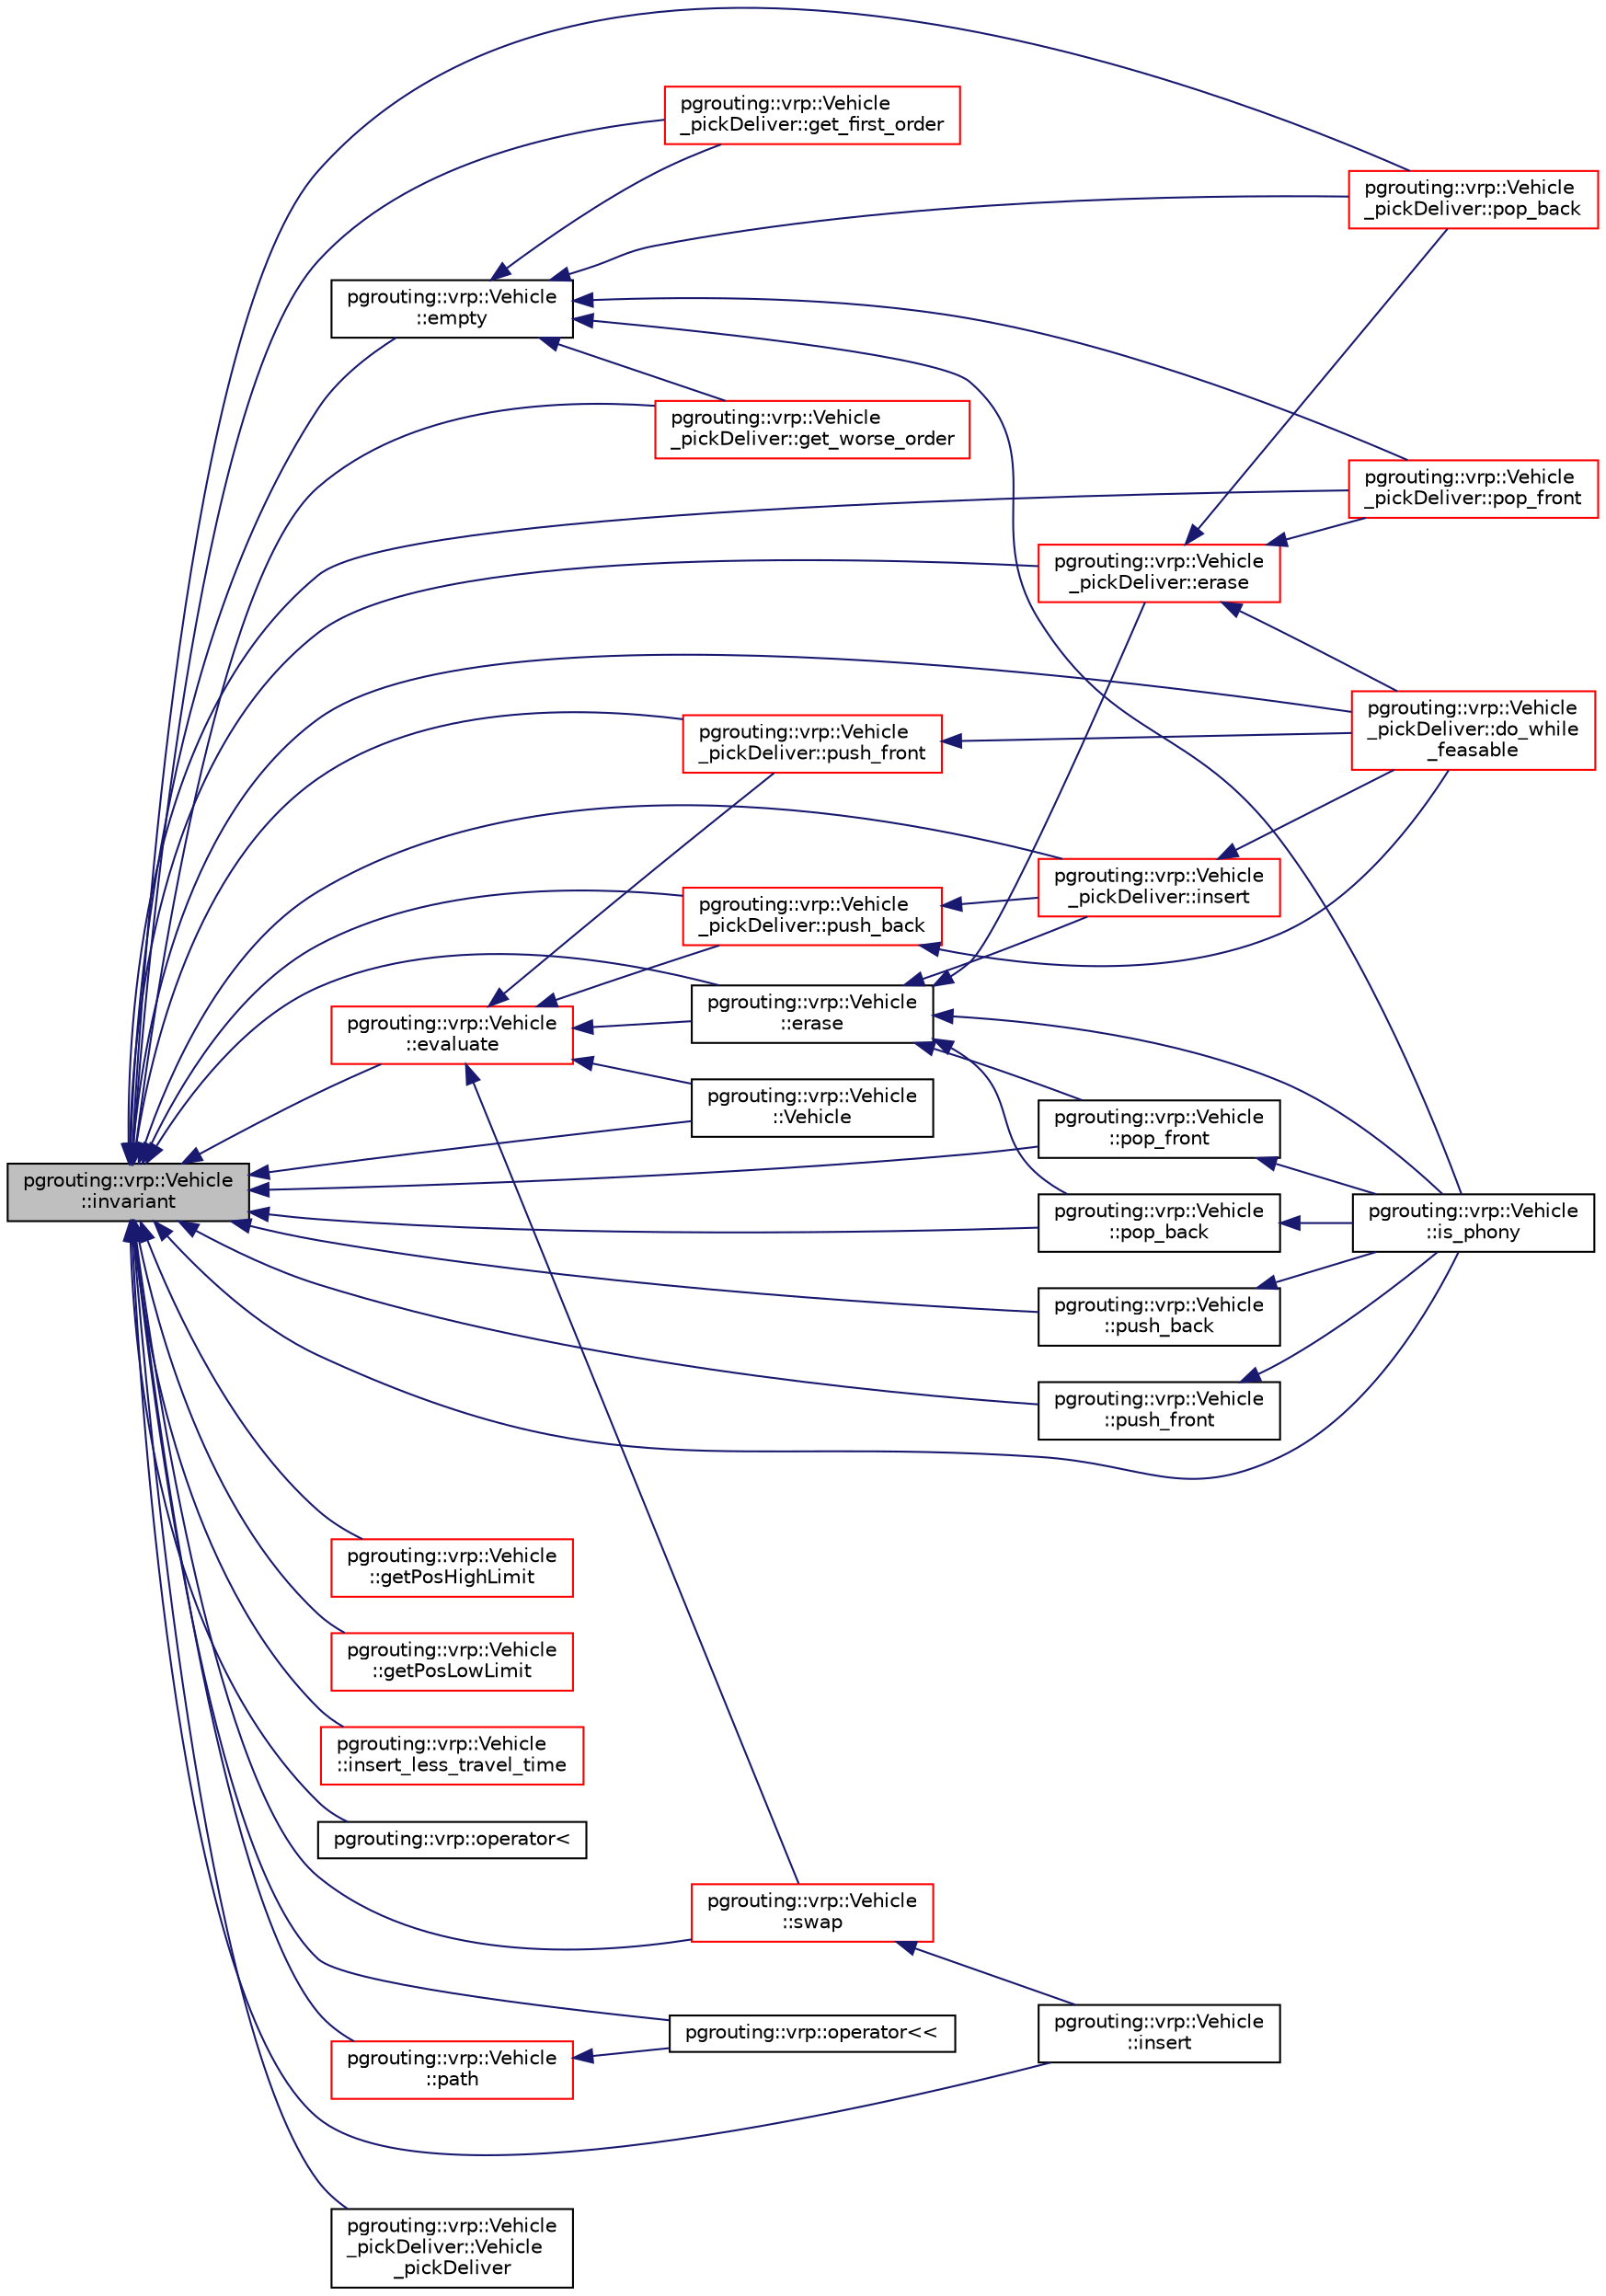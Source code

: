 digraph "pgrouting::vrp::Vehicle::invariant"
{
  edge [fontname="Helvetica",fontsize="10",labelfontname="Helvetica",labelfontsize="10"];
  node [fontname="Helvetica",fontsize="10",shape=record];
  rankdir="LR";
  Node630 [label="pgrouting::vrp::Vehicle\l::invariant",height=0.2,width=0.4,color="black", fillcolor="grey75", style="filled", fontcolor="black"];
  Node630 -> Node631 [dir="back",color="midnightblue",fontsize="10",style="solid",fontname="Helvetica"];
  Node631 [label="pgrouting::vrp::Vehicle\l_pickDeliver::do_while\l_feasable",height=0.2,width=0.4,color="red", fillcolor="white", style="filled",URL="$classpgrouting_1_1vrp_1_1Vehicle__pickDeliver.html#a3dd3375570d3cbe915571e2aea4560d2"];
  Node630 -> Node640 [dir="back",color="midnightblue",fontsize="10",style="solid",fontname="Helvetica"];
  Node640 [label="pgrouting::vrp::Vehicle\l::empty",height=0.2,width=0.4,color="black", fillcolor="white", style="filled",URL="$classpgrouting_1_1vrp_1_1Vehicle.html#a65bf4bc2763295f93cfed232690c4e6c",tooltip="return true when no nodes are in the truck "];
  Node640 -> Node641 [dir="back",color="midnightblue",fontsize="10",style="solid",fontname="Helvetica"];
  Node641 [label="pgrouting::vrp::Vehicle\l_pickDeliver::get_first_order",height=0.2,width=0.4,color="red", fillcolor="white", style="filled",URL="$classpgrouting_1_1vrp_1_1Vehicle__pickDeliver.html#a9dd0efadc2c3f02a19c320b3cb7d6814"];
  Node640 -> Node642 [dir="back",color="midnightblue",fontsize="10",style="solid",fontname="Helvetica"];
  Node642 [label="pgrouting::vrp::Vehicle\l_pickDeliver::get_worse_order",height=0.2,width=0.4,color="red", fillcolor="white", style="filled",URL="$classpgrouting_1_1vrp_1_1Vehicle__pickDeliver.html#ae986b7aeb637a21092142846e6c99799"];
  Node640 -> Node643 [dir="back",color="midnightblue",fontsize="10",style="solid",fontname="Helvetica"];
  Node643 [label="pgrouting::vrp::Vehicle\l::is_phony",height=0.2,width=0.4,color="black", fillcolor="white", style="filled",URL="$classpgrouting_1_1vrp_1_1Vehicle.html#a7b949a1e2f1c3cc36648c6224e9c8083"];
  Node640 -> Node644 [dir="back",color="midnightblue",fontsize="10",style="solid",fontname="Helvetica"];
  Node644 [label="pgrouting::vrp::Vehicle\l_pickDeliver::pop_back",height=0.2,width=0.4,color="red", fillcolor="white", style="filled",URL="$classpgrouting_1_1vrp_1_1Vehicle__pickDeliver.html#a1cc938f784f87e65647aa90e3f9946a2",tooltip="The order that is picked last is removed. "];
  Node640 -> Node645 [dir="back",color="midnightblue",fontsize="10",style="solid",fontname="Helvetica"];
  Node645 [label="pgrouting::vrp::Vehicle\l_pickDeliver::pop_front",height=0.2,width=0.4,color="red", fillcolor="white", style="filled",URL="$classpgrouting_1_1vrp_1_1Vehicle__pickDeliver.html#acaadbc4ac95ca48c7151fe4631fbe259"];
  Node630 -> Node646 [dir="back",color="midnightblue",fontsize="10",style="solid",fontname="Helvetica"];
  Node646 [label="pgrouting::vrp::Vehicle\l_pickDeliver::erase",height=0.2,width=0.4,color="red", fillcolor="white", style="filled",URL="$classpgrouting_1_1vrp_1_1Vehicle__pickDeliver.html#a3824b3c3af974687c0bdcc9aab615350"];
  Node646 -> Node631 [dir="back",color="midnightblue",fontsize="10",style="solid",fontname="Helvetica"];
  Node646 -> Node644 [dir="back",color="midnightblue",fontsize="10",style="solid",fontname="Helvetica"];
  Node646 -> Node645 [dir="back",color="midnightblue",fontsize="10",style="solid",fontname="Helvetica"];
  Node630 -> Node652 [dir="back",color="midnightblue",fontsize="10",style="solid",fontname="Helvetica"];
  Node652 [label="pgrouting::vrp::Vehicle\l::erase",height=0.2,width=0.4,color="black", fillcolor="white", style="filled",URL="$classpgrouting_1_1vrp_1_1Vehicle.html#ad1920dd6aed04b9381b9b2ec78dddc47",tooltip="Erase node.id() "];
  Node652 -> Node646 [dir="back",color="midnightblue",fontsize="10",style="solid",fontname="Helvetica"];
  Node652 -> Node653 [dir="back",color="midnightblue",fontsize="10",style="solid",fontname="Helvetica"];
  Node653 [label="pgrouting::vrp::Vehicle\l_pickDeliver::insert",height=0.2,width=0.4,color="red", fillcolor="white", style="filled",URL="$classpgrouting_1_1vrp_1_1Vehicle__pickDeliver.html#acd6d3d720b3002cbb930a44099fa0688",tooltip="Inserts an order. "];
  Node653 -> Node631 [dir="back",color="midnightblue",fontsize="10",style="solid",fontname="Helvetica"];
  Node652 -> Node643 [dir="back",color="midnightblue",fontsize="10",style="solid",fontname="Helvetica"];
  Node652 -> Node656 [dir="back",color="midnightblue",fontsize="10",style="solid",fontname="Helvetica"];
  Node656 [label="pgrouting::vrp::Vehicle\l::pop_back",height=0.2,width=0.4,color="black", fillcolor="white", style="filled",URL="$classpgrouting_1_1vrp_1_1Vehicle.html#aac46d18126e93540a1d7321281a1fc02",tooltip="Evaluated: pop_back a node to the path. "];
  Node656 -> Node643 [dir="back",color="midnightblue",fontsize="10",style="solid",fontname="Helvetica"];
  Node652 -> Node657 [dir="back",color="midnightblue",fontsize="10",style="solid",fontname="Helvetica"];
  Node657 [label="pgrouting::vrp::Vehicle\l::pop_front",height=0.2,width=0.4,color="black", fillcolor="white", style="filled",URL="$classpgrouting_1_1vrp_1_1Vehicle.html#aa7d6e872a8ac0e52f899827a52b6ffcc",tooltip="Evaluated: pop_front a node to the path. "];
  Node657 -> Node643 [dir="back",color="midnightblue",fontsize="10",style="solid",fontname="Helvetica"];
  Node630 -> Node658 [dir="back",color="midnightblue",fontsize="10",style="solid",fontname="Helvetica"];
  Node658 [label="pgrouting::vrp::Vehicle\l::evaluate",height=0.2,width=0.4,color="red", fillcolor="white", style="filled",URL="$classpgrouting_1_1vrp_1_1Vehicle.html#aeec21aba283e23f4bf2a355f4f7c2764",tooltip="@ { "];
  Node658 -> Node652 [dir="back",color="midnightblue",fontsize="10",style="solid",fontname="Helvetica"];
  Node658 -> Node666 [dir="back",color="midnightblue",fontsize="10",style="solid",fontname="Helvetica"];
  Node666 [label="pgrouting::vrp::Vehicle\l_pickDeliver::push_back",height=0.2,width=0.4,color="red", fillcolor="white", style="filled",URL="$classpgrouting_1_1vrp_1_1Vehicle__pickDeliver.html#aa894fd15242682756ea30cc1bbd6aa42",tooltip="puts an order at the end of the truck "];
  Node666 -> Node653 [dir="back",color="midnightblue",fontsize="10",style="solid",fontname="Helvetica"];
  Node666 -> Node631 [dir="back",color="midnightblue",fontsize="10",style="solid",fontname="Helvetica"];
  Node658 -> Node667 [dir="back",color="midnightblue",fontsize="10",style="solid",fontname="Helvetica"];
  Node667 [label="pgrouting::vrp::Vehicle\l_pickDeliver::push_front",height=0.2,width=0.4,color="red", fillcolor="white", style="filled",URL="$classpgrouting_1_1vrp_1_1Vehicle__pickDeliver.html#a34330126d1614d29dff7fc48a6a43f69",tooltip="Puts an order at the end front of the truck. "];
  Node667 -> Node631 [dir="back",color="midnightblue",fontsize="10",style="solid",fontname="Helvetica"];
  Node658 -> Node668 [dir="back",color="midnightblue",fontsize="10",style="solid",fontname="Helvetica"];
  Node668 [label="pgrouting::vrp::Vehicle\l::swap",height=0.2,width=0.4,color="red", fillcolor="white", style="filled",URL="$classpgrouting_1_1vrp_1_1Vehicle.html#a0d79d716f770c845cfb2e811688fc350",tooltip="Swap two nodes in the path. "];
  Node668 -> Node662 [dir="back",color="midnightblue",fontsize="10",style="solid",fontname="Helvetica"];
  Node662 [label="pgrouting::vrp::Vehicle\l::insert",height=0.2,width=0.4,color="black", fillcolor="white", style="filled",URL="$classpgrouting_1_1vrp_1_1Vehicle.html#aa22d65f920e996e3497bff86876b181f",tooltip="Insert node in best position of the position_limits. "];
  Node658 -> Node660 [dir="back",color="midnightblue",fontsize="10",style="solid",fontname="Helvetica"];
  Node660 [label="pgrouting::vrp::Vehicle\l::Vehicle",height=0.2,width=0.4,color="black", fillcolor="white", style="filled",URL="$classpgrouting_1_1vrp_1_1Vehicle.html#a163d32b8d5c8e0444e4fa432b680a784"];
  Node630 -> Node641 [dir="back",color="midnightblue",fontsize="10",style="solid",fontname="Helvetica"];
  Node630 -> Node642 [dir="back",color="midnightblue",fontsize="10",style="solid",fontname="Helvetica"];
  Node630 -> Node669 [dir="back",color="midnightblue",fontsize="10",style="solid",fontname="Helvetica"];
  Node669 [label="pgrouting::vrp::Vehicle\l::getPosHighLimit",height=0.2,width=0.4,color="red", fillcolor="white", style="filled",URL="$classpgrouting_1_1vrp_1_1Vehicle.html#a50ba2513d8130e34f95a6a1d98253767"];
  Node630 -> Node671 [dir="back",color="midnightblue",fontsize="10",style="solid",fontname="Helvetica"];
  Node671 [label="pgrouting::vrp::Vehicle\l::getPosLowLimit",height=0.2,width=0.4,color="red", fillcolor="white", style="filled",URL="$classpgrouting_1_1vrp_1_1Vehicle.html#ac7cf6a7621be6ee67169364d63850dbf"];
  Node630 -> Node653 [dir="back",color="midnightblue",fontsize="10",style="solid",fontname="Helvetica"];
  Node630 -> Node662 [dir="back",color="midnightblue",fontsize="10",style="solid",fontname="Helvetica"];
  Node630 -> Node663 [dir="back",color="midnightblue",fontsize="10",style="solid",fontname="Helvetica"];
  Node663 [label="pgrouting::vrp::Vehicle\l::insert_less_travel_time",height=0.2,width=0.4,color="red", fillcolor="white", style="filled",URL="$classpgrouting_1_1vrp_1_1Vehicle.html#a43b1afad2e0d74af5b5d79dbd6829446"];
  Node630 -> Node643 [dir="back",color="midnightblue",fontsize="10",style="solid",fontname="Helvetica"];
  Node630 -> Node672 [dir="back",color="midnightblue",fontsize="10",style="solid",fontname="Helvetica"];
  Node672 [label="pgrouting::vrp::operator\<",height=0.2,width=0.4,color="black", fillcolor="white", style="filled",URL="$namespacepgrouting_1_1vrp.html#a28fd3a2b43a9cae6eec071ef5b0ab35d"];
  Node630 -> Node673 [dir="back",color="midnightblue",fontsize="10",style="solid",fontname="Helvetica"];
  Node673 [label="pgrouting::vrp::operator\<\<",height=0.2,width=0.4,color="black", fillcolor="white", style="filled",URL="$namespacepgrouting_1_1vrp.html#ad52d4d4bcd5667c19bd9c78f72dde8c7"];
  Node630 -> Node674 [dir="back",color="midnightblue",fontsize="10",style="solid",fontname="Helvetica"];
  Node674 [label="pgrouting::vrp::Vehicle\l::path",height=0.2,width=0.4,color="red", fillcolor="white", style="filled",URL="$classpgrouting_1_1vrp_1_1Vehicle.html#aba2e41f35832f29bb570c070ee6b8fab",tooltip="@ { "];
  Node674 -> Node673 [dir="back",color="midnightblue",fontsize="10",style="solid",fontname="Helvetica"];
  Node630 -> Node644 [dir="back",color="midnightblue",fontsize="10",style="solid",fontname="Helvetica"];
  Node630 -> Node656 [dir="back",color="midnightblue",fontsize="10",style="solid",fontname="Helvetica"];
  Node630 -> Node645 [dir="back",color="midnightblue",fontsize="10",style="solid",fontname="Helvetica"];
  Node630 -> Node657 [dir="back",color="midnightblue",fontsize="10",style="solid",fontname="Helvetica"];
  Node630 -> Node666 [dir="back",color="midnightblue",fontsize="10",style="solid",fontname="Helvetica"];
  Node630 -> Node664 [dir="back",color="midnightblue",fontsize="10",style="solid",fontname="Helvetica"];
  Node664 [label="pgrouting::vrp::Vehicle\l::push_back",height=0.2,width=0.4,color="black", fillcolor="white", style="filled",URL="$classpgrouting_1_1vrp_1_1Vehicle.html#a6608a42ff54a288e2e1b3bed58c8bcaa",tooltip="Evaluated: push_back a node to the path. "];
  Node664 -> Node643 [dir="back",color="midnightblue",fontsize="10",style="solid",fontname="Helvetica"];
  Node630 -> Node667 [dir="back",color="midnightblue",fontsize="10",style="solid",fontname="Helvetica"];
  Node630 -> Node665 [dir="back",color="midnightblue",fontsize="10",style="solid",fontname="Helvetica"];
  Node665 [label="pgrouting::vrp::Vehicle\l::push_front",height=0.2,width=0.4,color="black", fillcolor="white", style="filled",URL="$classpgrouting_1_1vrp_1_1Vehicle.html#a95ca8e3803a63ecfeed064a250796594",tooltip="Evaluated: push_back a node to the path. "];
  Node665 -> Node643 [dir="back",color="midnightblue",fontsize="10",style="solid",fontname="Helvetica"];
  Node630 -> Node668 [dir="back",color="midnightblue",fontsize="10",style="solid",fontname="Helvetica"];
  Node630 -> Node660 [dir="back",color="midnightblue",fontsize="10",style="solid",fontname="Helvetica"];
  Node630 -> Node675 [dir="back",color="midnightblue",fontsize="10",style="solid",fontname="Helvetica"];
  Node675 [label="pgrouting::vrp::Vehicle\l_pickDeliver::Vehicle\l_pickDeliver",height=0.2,width=0.4,color="black", fillcolor="white", style="filled",URL="$classpgrouting_1_1vrp_1_1Vehicle__pickDeliver.html#a2238dbc1013a9d57b52b84bc0a243d8f"];
}
